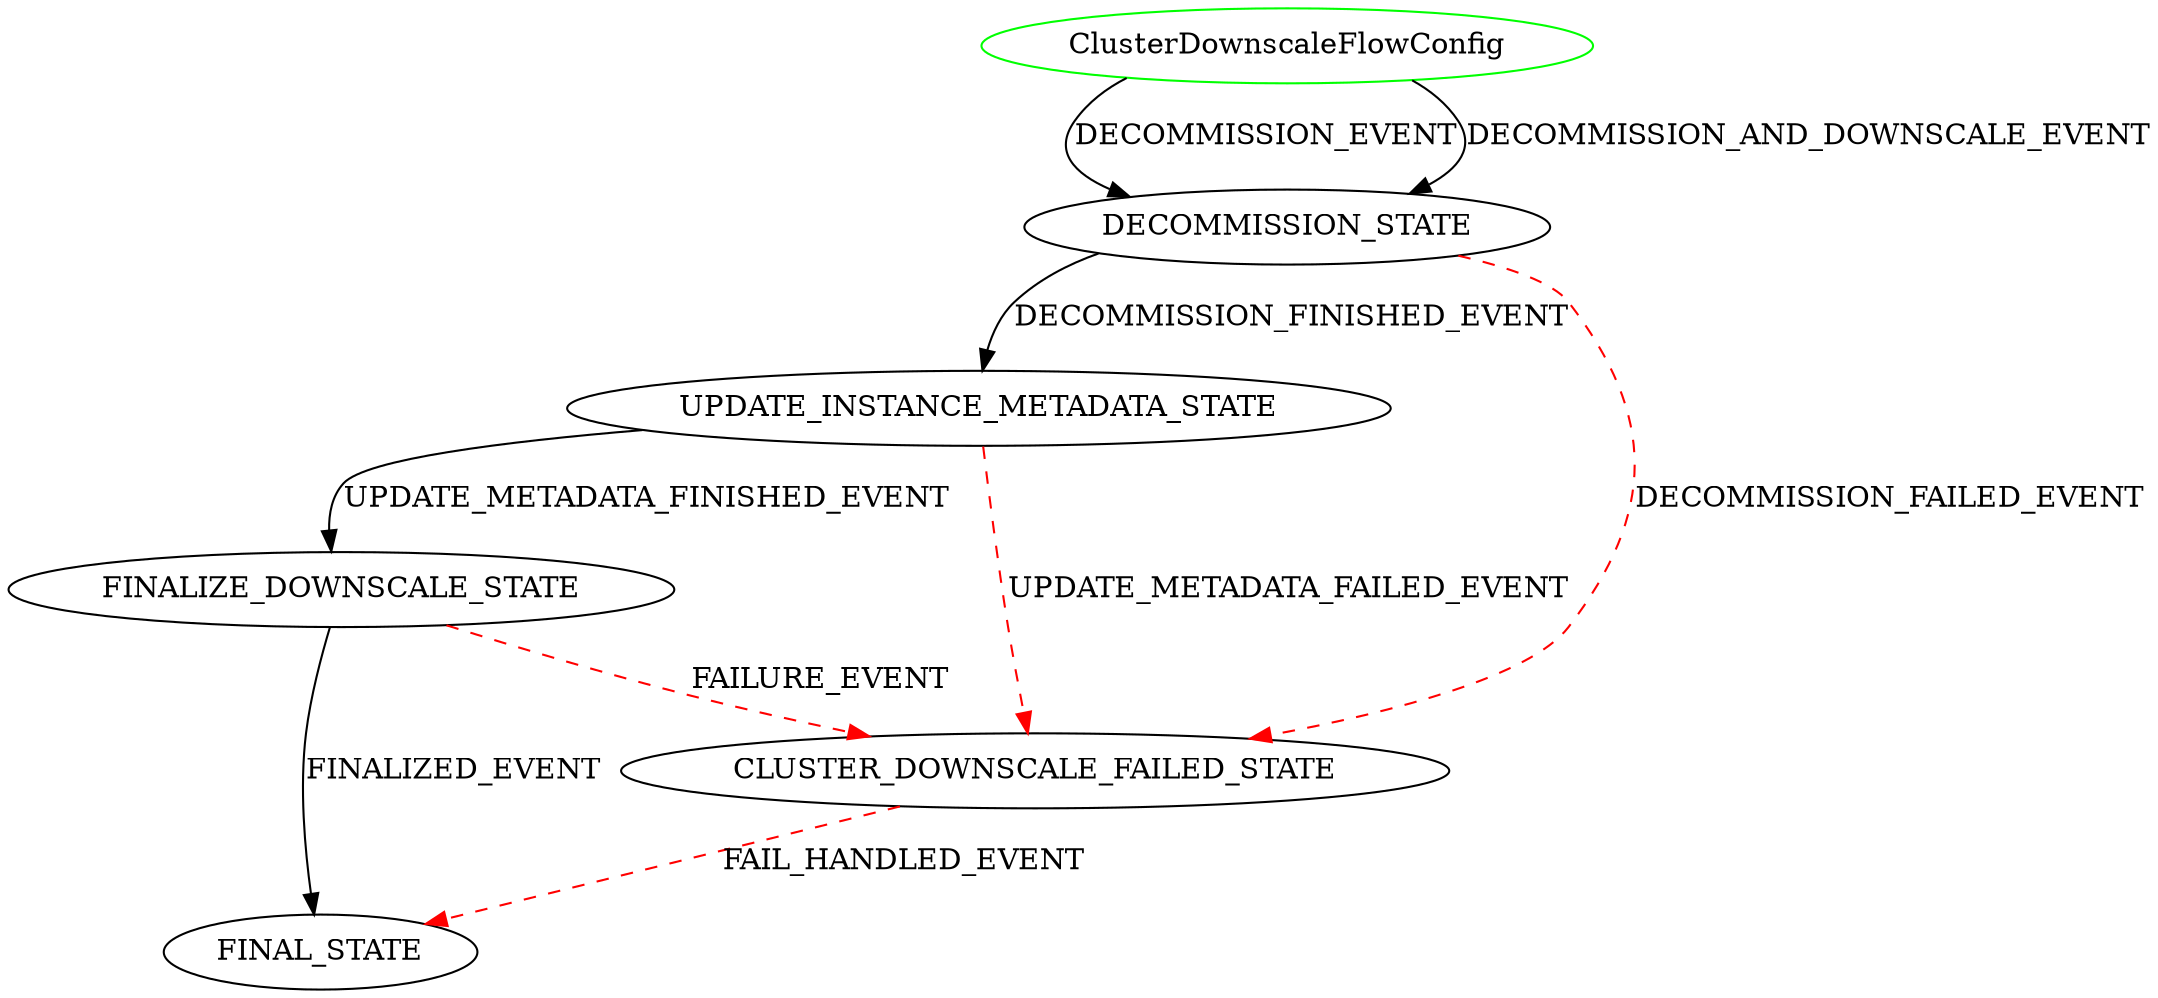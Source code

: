 digraph {
INIT_STATE [label="ClusterDownscaleFlowConfig" shape=ellipse color=green];
INIT_STATE -> DECOMMISSION_STATE [label="DECOMMISSION_EVENT" color=black style=solid];
INIT_STATE -> DECOMMISSION_STATE [label="DECOMMISSION_AND_DOWNSCALE_EVENT" color=black style=solid];
DECOMMISSION_STATE -> UPDATE_INSTANCE_METADATA_STATE [label="DECOMMISSION_FINISHED_EVENT" color=black style=solid];
DECOMMISSION_STATE -> CLUSTER_DOWNSCALE_FAILED_STATE [label="DECOMMISSION_FAILED_EVENT" color=red style=dashed];
CLUSTER_DOWNSCALE_FAILED_STATE -> FINAL_STATE [label="FAIL_HANDLED_EVENT" color=red style=dashed];
UPDATE_INSTANCE_METADATA_STATE -> FINALIZE_DOWNSCALE_STATE [label="UPDATE_METADATA_FINISHED_EVENT" color=black style=solid];
UPDATE_INSTANCE_METADATA_STATE -> CLUSTER_DOWNSCALE_FAILED_STATE [label="UPDATE_METADATA_FAILED_EVENT" color=red style=dashed];
FINALIZE_DOWNSCALE_STATE -> FINAL_STATE [label="FINALIZED_EVENT" color=black style=solid];
FINALIZE_DOWNSCALE_STATE -> CLUSTER_DOWNSCALE_FAILED_STATE [label="FAILURE_EVENT" color=red style=dashed];
}